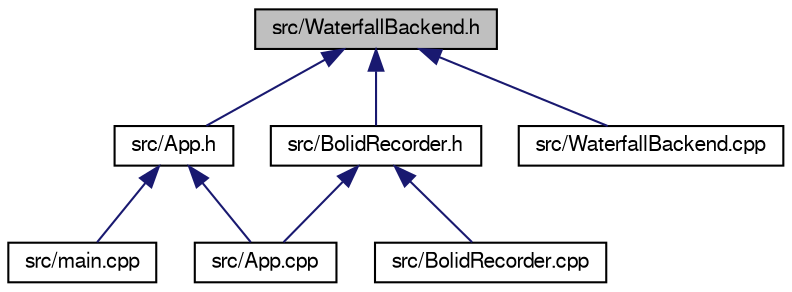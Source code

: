 digraph "src/WaterfallBackend.h"
{
  edge [fontname="FreeSans",fontsize="10",labelfontname="FreeSans",labelfontsize="10"];
  node [fontname="FreeSans",fontsize="10",shape=record];
  Node1 [label="src/WaterfallBackend.h",height=0.2,width=0.4,color="black", fillcolor="grey75", style="filled" fontcolor="black"];
  Node1 -> Node2 [dir="back",color="midnightblue",fontsize="10",style="solid",fontname="FreeSans"];
  Node2 [label="src/App.h",height=0.2,width=0.4,color="black", fillcolor="white", style="filled",URL="$_app_8h.html",tooltip="Header file for the App class. "];
  Node2 -> Node3 [dir="back",color="midnightblue",fontsize="10",style="solid",fontname="FreeSans"];
  Node3 [label="src/App.cpp",height=0.2,width=0.4,color="black", fillcolor="white", style="filled",URL="$_app_8cpp.html",tooltip="Implementation file for the App class. "];
  Node2 -> Node4 [dir="back",color="midnightblue",fontsize="10",style="solid",fontname="FreeSans"];
  Node4 [label="src/main.cpp",height=0.2,width=0.4,color="black", fillcolor="white", style="filled",URL="$main_8cpp.html"];
  Node1 -> Node5 [dir="back",color="midnightblue",fontsize="10",style="solid",fontname="FreeSans"];
  Node5 [label="src/BolidRecorder.h",height=0.2,width=0.4,color="black", fillcolor="white", style="filled",URL="$_bolid_recorder_8h.html",tooltip="Header file for the BolidRecorder class. "];
  Node5 -> Node3 [dir="back",color="midnightblue",fontsize="10",style="solid",fontname="FreeSans"];
  Node5 -> Node6 [dir="back",color="midnightblue",fontsize="10",style="solid",fontname="FreeSans"];
  Node6 [label="src/BolidRecorder.cpp",height=0.2,width=0.4,color="black", fillcolor="white", style="filled",URL="$_bolid_recorder_8cpp.html",tooltip="Implementation file for the BolidRecorder class. "];
  Node1 -> Node7 [dir="back",color="midnightblue",fontsize="10",style="solid",fontname="FreeSans"];
  Node7 [label="src/WaterfallBackend.cpp",height=0.2,width=0.4,color="black", fillcolor="white", style="filled",URL="$_waterfall_backend_8cpp.html",tooltip="Implementation file for the WaterfallBackend class. "];
}
